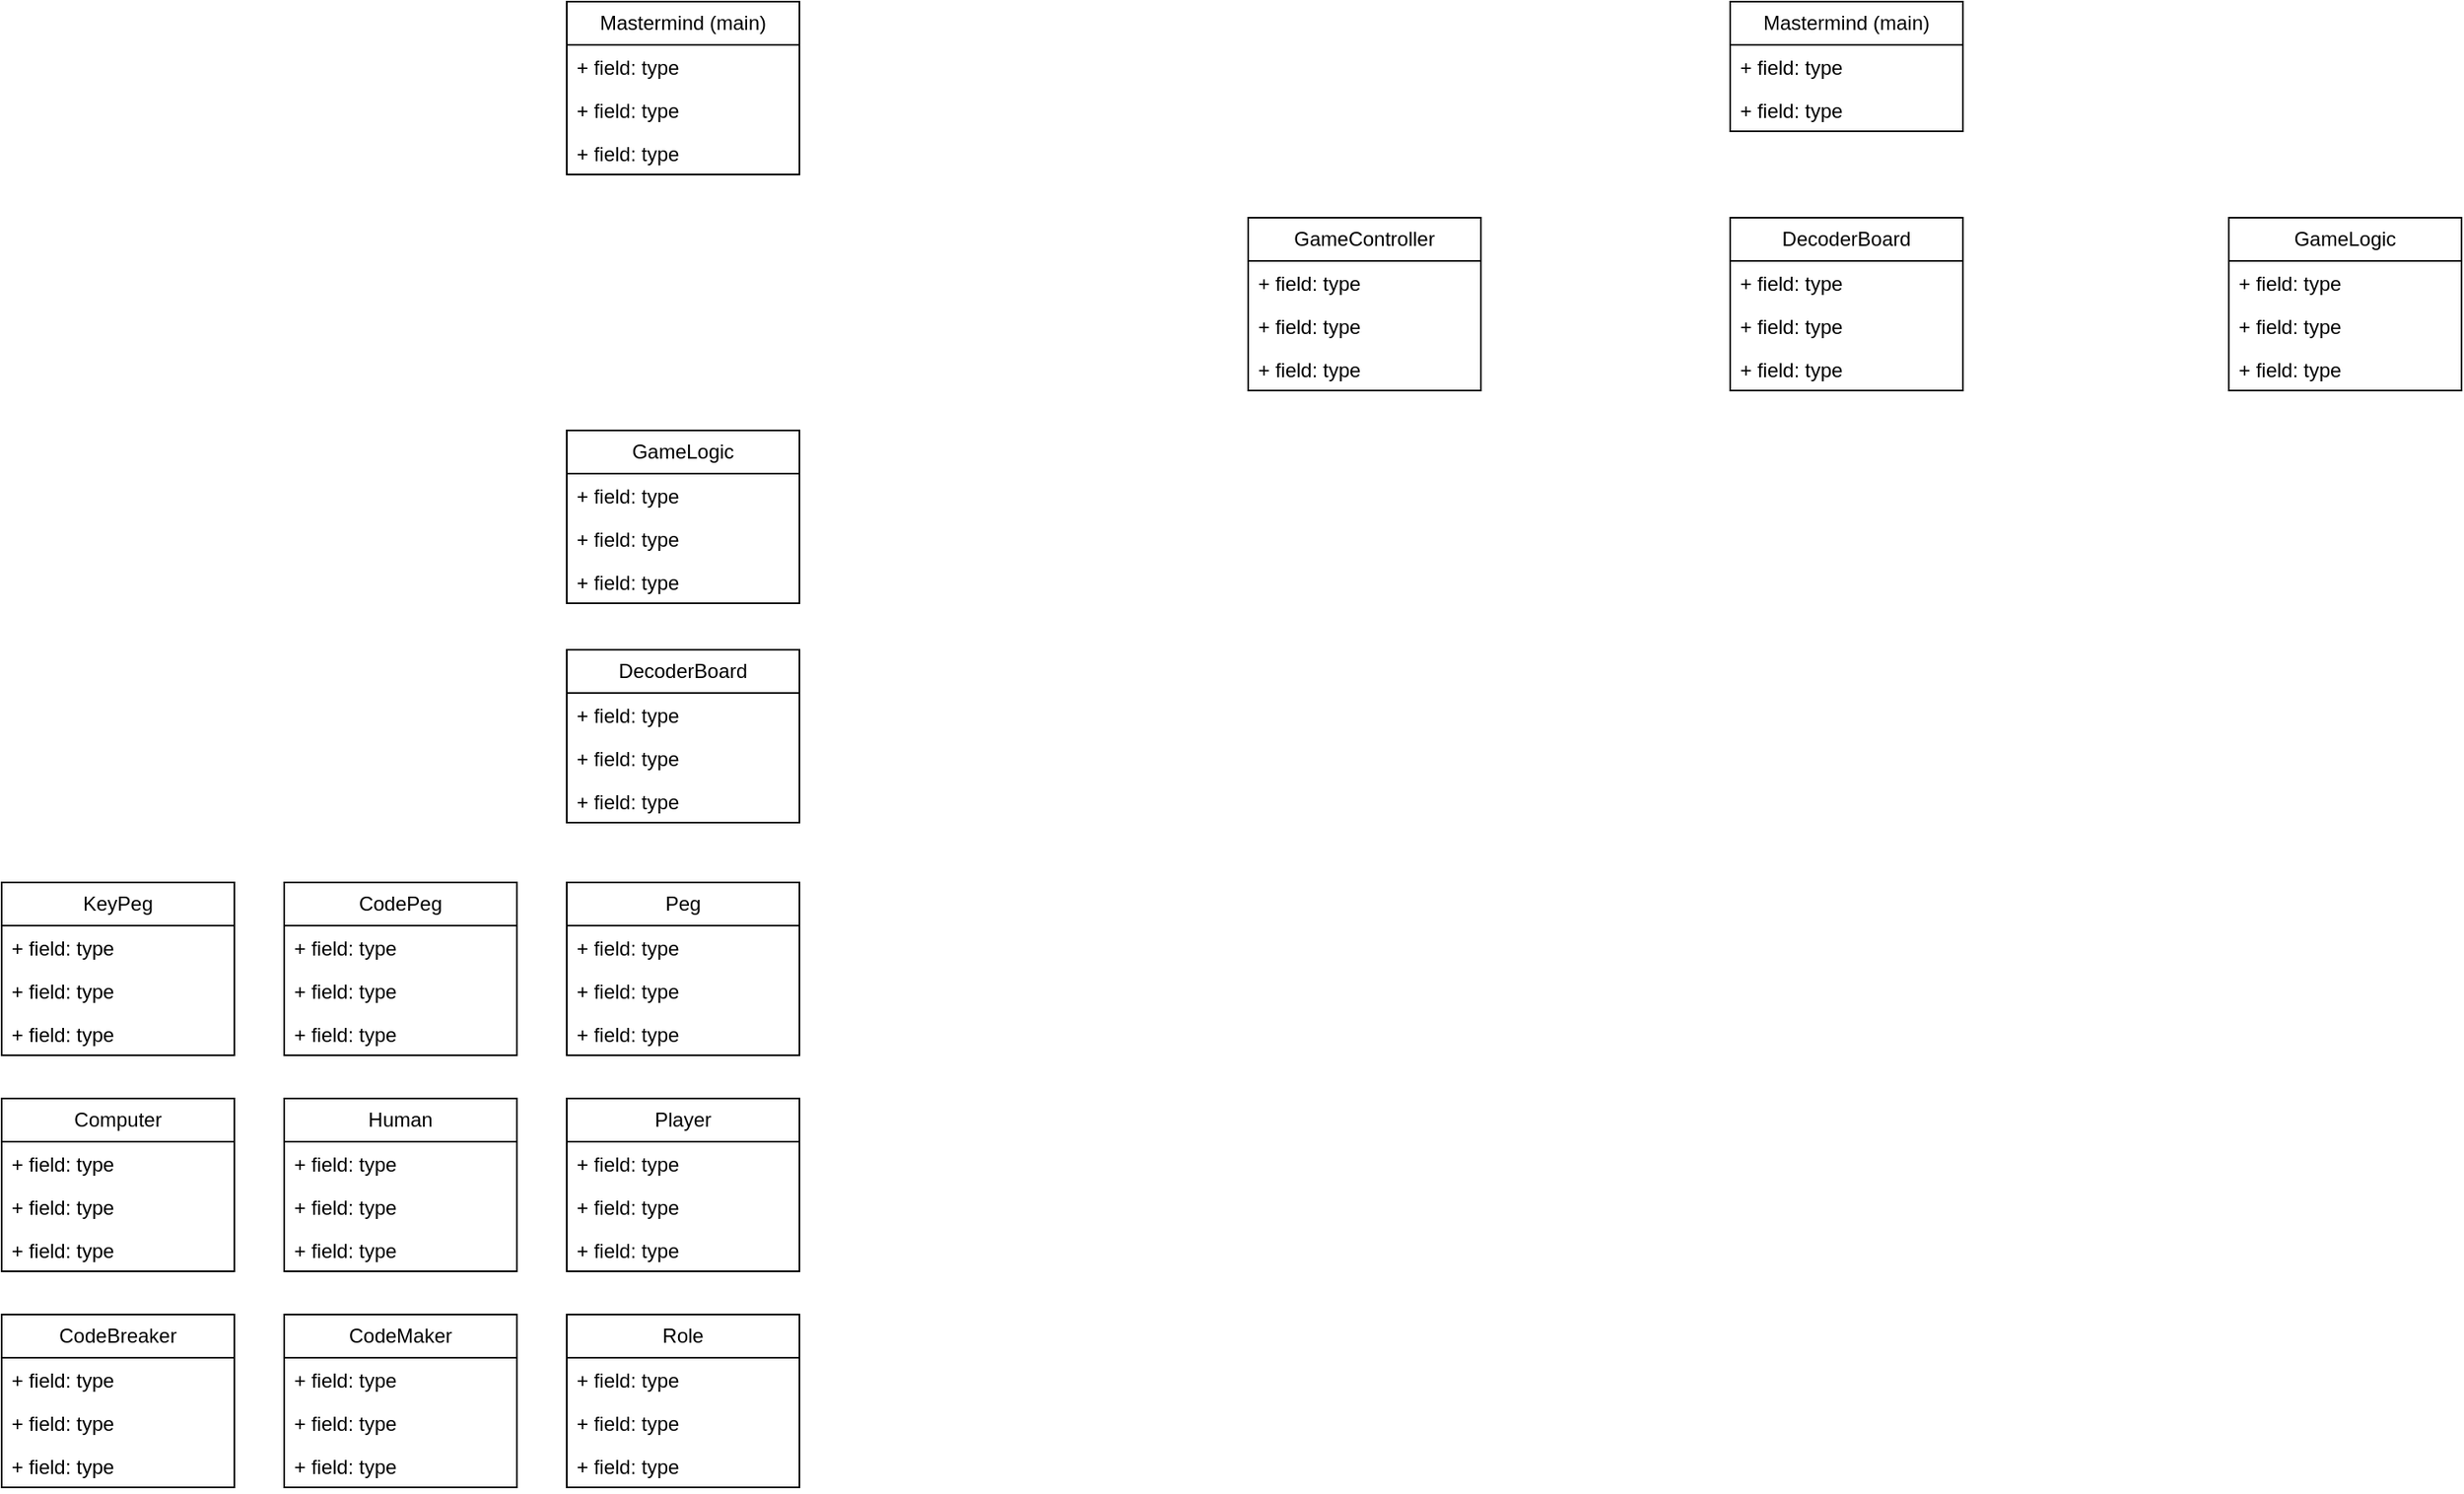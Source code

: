 <mxfile version="24.7.1" type="github">
  <diagram name="Page-1" id="ZshSO4ownrepfYjG7Jd_">
    <mxGraphModel dx="2603" dy="696" grid="1" gridSize="10" guides="1" tooltips="1" connect="1" arrows="1" fold="1" page="1" pageScale="1" pageWidth="1169" pageHeight="827" math="0" shadow="0">
      <root>
        <mxCell id="0" />
        <mxCell id="1" parent="0" />
        <mxCell id="9Viv94U3JfG2chc9FHKo-1" value="Peg" style="swimlane;fontStyle=0;childLayout=stackLayout;horizontal=1;startSize=26;fillColor=none;horizontalStack=0;resizeParent=1;resizeParentMax=0;resizeLast=0;collapsible=1;marginBottom=0;whiteSpace=wrap;html=1;" vertex="1" parent="1">
          <mxGeometry x="-210" y="540" width="140" height="104" as="geometry" />
        </mxCell>
        <mxCell id="9Viv94U3JfG2chc9FHKo-2" value="+ field: type" style="text;strokeColor=none;fillColor=none;align=left;verticalAlign=top;spacingLeft=4;spacingRight=4;overflow=hidden;rotatable=0;points=[[0,0.5],[1,0.5]];portConstraint=eastwest;whiteSpace=wrap;html=1;" vertex="1" parent="9Viv94U3JfG2chc9FHKo-1">
          <mxGeometry y="26" width="140" height="26" as="geometry" />
        </mxCell>
        <mxCell id="9Viv94U3JfG2chc9FHKo-3" value="+ field: type" style="text;strokeColor=none;fillColor=none;align=left;verticalAlign=top;spacingLeft=4;spacingRight=4;overflow=hidden;rotatable=0;points=[[0,0.5],[1,0.5]];portConstraint=eastwest;whiteSpace=wrap;html=1;" vertex="1" parent="9Viv94U3JfG2chc9FHKo-1">
          <mxGeometry y="52" width="140" height="26" as="geometry" />
        </mxCell>
        <mxCell id="9Viv94U3JfG2chc9FHKo-4" value="+ field: type" style="text;strokeColor=none;fillColor=none;align=left;verticalAlign=top;spacingLeft=4;spacingRight=4;overflow=hidden;rotatable=0;points=[[0,0.5],[1,0.5]];portConstraint=eastwest;whiteSpace=wrap;html=1;" vertex="1" parent="9Viv94U3JfG2chc9FHKo-1">
          <mxGeometry y="78" width="140" height="26" as="geometry" />
        </mxCell>
        <mxCell id="9Viv94U3JfG2chc9FHKo-5" value="CodePeg" style="swimlane;fontStyle=0;childLayout=stackLayout;horizontal=1;startSize=26;fillColor=none;horizontalStack=0;resizeParent=1;resizeParentMax=0;resizeLast=0;collapsible=1;marginBottom=0;whiteSpace=wrap;html=1;" vertex="1" parent="1">
          <mxGeometry x="-380" y="540" width="140" height="104" as="geometry" />
        </mxCell>
        <mxCell id="9Viv94U3JfG2chc9FHKo-6" value="+ field: type" style="text;strokeColor=none;fillColor=none;align=left;verticalAlign=top;spacingLeft=4;spacingRight=4;overflow=hidden;rotatable=0;points=[[0,0.5],[1,0.5]];portConstraint=eastwest;whiteSpace=wrap;html=1;" vertex="1" parent="9Viv94U3JfG2chc9FHKo-5">
          <mxGeometry y="26" width="140" height="26" as="geometry" />
        </mxCell>
        <mxCell id="9Viv94U3JfG2chc9FHKo-7" value="+ field: type" style="text;strokeColor=none;fillColor=none;align=left;verticalAlign=top;spacingLeft=4;spacingRight=4;overflow=hidden;rotatable=0;points=[[0,0.5],[1,0.5]];portConstraint=eastwest;whiteSpace=wrap;html=1;" vertex="1" parent="9Viv94U3JfG2chc9FHKo-5">
          <mxGeometry y="52" width="140" height="26" as="geometry" />
        </mxCell>
        <mxCell id="9Viv94U3JfG2chc9FHKo-8" value="+ field: type" style="text;strokeColor=none;fillColor=none;align=left;verticalAlign=top;spacingLeft=4;spacingRight=4;overflow=hidden;rotatable=0;points=[[0,0.5],[1,0.5]];portConstraint=eastwest;whiteSpace=wrap;html=1;" vertex="1" parent="9Viv94U3JfG2chc9FHKo-5">
          <mxGeometry y="78" width="140" height="26" as="geometry" />
        </mxCell>
        <mxCell id="9Viv94U3JfG2chc9FHKo-9" value="KeyPeg" style="swimlane;fontStyle=0;childLayout=stackLayout;horizontal=1;startSize=26;fillColor=none;horizontalStack=0;resizeParent=1;resizeParentMax=0;resizeLast=0;collapsible=1;marginBottom=0;whiteSpace=wrap;html=1;" vertex="1" parent="1">
          <mxGeometry x="-550" y="540" width="140" height="104" as="geometry" />
        </mxCell>
        <mxCell id="9Viv94U3JfG2chc9FHKo-10" value="+ field: type" style="text;strokeColor=none;fillColor=none;align=left;verticalAlign=top;spacingLeft=4;spacingRight=4;overflow=hidden;rotatable=0;points=[[0,0.5],[1,0.5]];portConstraint=eastwest;whiteSpace=wrap;html=1;" vertex="1" parent="9Viv94U3JfG2chc9FHKo-9">
          <mxGeometry y="26" width="140" height="26" as="geometry" />
        </mxCell>
        <mxCell id="9Viv94U3JfG2chc9FHKo-11" value="+ field: type" style="text;strokeColor=none;fillColor=none;align=left;verticalAlign=top;spacingLeft=4;spacingRight=4;overflow=hidden;rotatable=0;points=[[0,0.5],[1,0.5]];portConstraint=eastwest;whiteSpace=wrap;html=1;" vertex="1" parent="9Viv94U3JfG2chc9FHKo-9">
          <mxGeometry y="52" width="140" height="26" as="geometry" />
        </mxCell>
        <mxCell id="9Viv94U3JfG2chc9FHKo-12" value="+ field: type" style="text;strokeColor=none;fillColor=none;align=left;verticalAlign=top;spacingLeft=4;spacingRight=4;overflow=hidden;rotatable=0;points=[[0,0.5],[1,0.5]];portConstraint=eastwest;whiteSpace=wrap;html=1;" vertex="1" parent="9Viv94U3JfG2chc9FHKo-9">
          <mxGeometry y="78" width="140" height="26" as="geometry" />
        </mxCell>
        <mxCell id="9Viv94U3JfG2chc9FHKo-13" value="GameController" style="swimlane;fontStyle=0;childLayout=stackLayout;horizontal=1;startSize=26;fillColor=none;horizontalStack=0;resizeParent=1;resizeParentMax=0;resizeLast=0;collapsible=1;marginBottom=0;whiteSpace=wrap;html=1;" vertex="1" parent="1">
          <mxGeometry x="200" y="140" width="140" height="104" as="geometry" />
        </mxCell>
        <mxCell id="9Viv94U3JfG2chc9FHKo-14" value="+ field: type" style="text;strokeColor=none;fillColor=none;align=left;verticalAlign=top;spacingLeft=4;spacingRight=4;overflow=hidden;rotatable=0;points=[[0,0.5],[1,0.5]];portConstraint=eastwest;whiteSpace=wrap;html=1;" vertex="1" parent="9Viv94U3JfG2chc9FHKo-13">
          <mxGeometry y="26" width="140" height="26" as="geometry" />
        </mxCell>
        <mxCell id="9Viv94U3JfG2chc9FHKo-15" value="+ field: type" style="text;strokeColor=none;fillColor=none;align=left;verticalAlign=top;spacingLeft=4;spacingRight=4;overflow=hidden;rotatable=0;points=[[0,0.5],[1,0.5]];portConstraint=eastwest;whiteSpace=wrap;html=1;" vertex="1" parent="9Viv94U3JfG2chc9FHKo-13">
          <mxGeometry y="52" width="140" height="26" as="geometry" />
        </mxCell>
        <mxCell id="9Viv94U3JfG2chc9FHKo-16" value="+ field: type" style="text;strokeColor=none;fillColor=none;align=left;verticalAlign=top;spacingLeft=4;spacingRight=4;overflow=hidden;rotatable=0;points=[[0,0.5],[1,0.5]];portConstraint=eastwest;whiteSpace=wrap;html=1;" vertex="1" parent="9Viv94U3JfG2chc9FHKo-13">
          <mxGeometry y="78" width="140" height="26" as="geometry" />
        </mxCell>
        <mxCell id="9Viv94U3JfG2chc9FHKo-18" value="GameLogic" style="swimlane;fontStyle=0;childLayout=stackLayout;horizontal=1;startSize=26;fillColor=none;horizontalStack=0;resizeParent=1;resizeParentMax=0;resizeLast=0;collapsible=1;marginBottom=0;whiteSpace=wrap;html=1;" vertex="1" parent="1">
          <mxGeometry x="-210" y="268" width="140" height="104" as="geometry" />
        </mxCell>
        <mxCell id="9Viv94U3JfG2chc9FHKo-19" value="+ field: type" style="text;strokeColor=none;fillColor=none;align=left;verticalAlign=top;spacingLeft=4;spacingRight=4;overflow=hidden;rotatable=0;points=[[0,0.5],[1,0.5]];portConstraint=eastwest;whiteSpace=wrap;html=1;" vertex="1" parent="9Viv94U3JfG2chc9FHKo-18">
          <mxGeometry y="26" width="140" height="26" as="geometry" />
        </mxCell>
        <mxCell id="9Viv94U3JfG2chc9FHKo-20" value="+ field: type" style="text;strokeColor=none;fillColor=none;align=left;verticalAlign=top;spacingLeft=4;spacingRight=4;overflow=hidden;rotatable=0;points=[[0,0.5],[1,0.5]];portConstraint=eastwest;whiteSpace=wrap;html=1;" vertex="1" parent="9Viv94U3JfG2chc9FHKo-18">
          <mxGeometry y="52" width="140" height="26" as="geometry" />
        </mxCell>
        <mxCell id="9Viv94U3JfG2chc9FHKo-21" value="+ field: type" style="text;strokeColor=none;fillColor=none;align=left;verticalAlign=top;spacingLeft=4;spacingRight=4;overflow=hidden;rotatable=0;points=[[0,0.5],[1,0.5]];portConstraint=eastwest;whiteSpace=wrap;html=1;" vertex="1" parent="9Viv94U3JfG2chc9FHKo-18">
          <mxGeometry y="78" width="140" height="26" as="geometry" />
        </mxCell>
        <mxCell id="9Viv94U3JfG2chc9FHKo-27" value="Mastermind (main)" style="swimlane;fontStyle=0;childLayout=stackLayout;horizontal=1;startSize=26;fillColor=none;horizontalStack=0;resizeParent=1;resizeParentMax=0;resizeLast=0;collapsible=1;marginBottom=0;whiteSpace=wrap;html=1;" vertex="1" parent="1">
          <mxGeometry x="-210" y="10" width="140" height="104" as="geometry" />
        </mxCell>
        <mxCell id="9Viv94U3JfG2chc9FHKo-28" value="+ field: type" style="text;strokeColor=none;fillColor=none;align=left;verticalAlign=top;spacingLeft=4;spacingRight=4;overflow=hidden;rotatable=0;points=[[0,0.5],[1,0.5]];portConstraint=eastwest;whiteSpace=wrap;html=1;" vertex="1" parent="9Viv94U3JfG2chc9FHKo-27">
          <mxGeometry y="26" width="140" height="26" as="geometry" />
        </mxCell>
        <mxCell id="9Viv94U3JfG2chc9FHKo-29" value="+ field: type" style="text;strokeColor=none;fillColor=none;align=left;verticalAlign=top;spacingLeft=4;spacingRight=4;overflow=hidden;rotatable=0;points=[[0,0.5],[1,0.5]];portConstraint=eastwest;whiteSpace=wrap;html=1;" vertex="1" parent="9Viv94U3JfG2chc9FHKo-27">
          <mxGeometry y="52" width="140" height="26" as="geometry" />
        </mxCell>
        <mxCell id="9Viv94U3JfG2chc9FHKo-30" value="+ field: type" style="text;strokeColor=none;fillColor=none;align=left;verticalAlign=top;spacingLeft=4;spacingRight=4;overflow=hidden;rotatable=0;points=[[0,0.5],[1,0.5]];portConstraint=eastwest;whiteSpace=wrap;html=1;" vertex="1" parent="9Viv94U3JfG2chc9FHKo-27">
          <mxGeometry y="78" width="140" height="26" as="geometry" />
        </mxCell>
        <mxCell id="9Viv94U3JfG2chc9FHKo-32" value="DecoderBoard" style="swimlane;fontStyle=0;childLayout=stackLayout;horizontal=1;startSize=26;fillColor=none;horizontalStack=0;resizeParent=1;resizeParentMax=0;resizeLast=0;collapsible=1;marginBottom=0;whiteSpace=wrap;html=1;" vertex="1" parent="1">
          <mxGeometry x="-210" y="400" width="140" height="104" as="geometry" />
        </mxCell>
        <mxCell id="9Viv94U3JfG2chc9FHKo-33" value="+ field: type" style="text;strokeColor=none;fillColor=none;align=left;verticalAlign=top;spacingLeft=4;spacingRight=4;overflow=hidden;rotatable=0;points=[[0,0.5],[1,0.5]];portConstraint=eastwest;whiteSpace=wrap;html=1;" vertex="1" parent="9Viv94U3JfG2chc9FHKo-32">
          <mxGeometry y="26" width="140" height="26" as="geometry" />
        </mxCell>
        <mxCell id="9Viv94U3JfG2chc9FHKo-34" value="+ field: type" style="text;strokeColor=none;fillColor=none;align=left;verticalAlign=top;spacingLeft=4;spacingRight=4;overflow=hidden;rotatable=0;points=[[0,0.5],[1,0.5]];portConstraint=eastwest;whiteSpace=wrap;html=1;" vertex="1" parent="9Viv94U3JfG2chc9FHKo-32">
          <mxGeometry y="52" width="140" height="26" as="geometry" />
        </mxCell>
        <mxCell id="9Viv94U3JfG2chc9FHKo-35" value="+ field: type" style="text;strokeColor=none;fillColor=none;align=left;verticalAlign=top;spacingLeft=4;spacingRight=4;overflow=hidden;rotatable=0;points=[[0,0.5],[1,0.5]];portConstraint=eastwest;whiteSpace=wrap;html=1;" vertex="1" parent="9Viv94U3JfG2chc9FHKo-32">
          <mxGeometry y="78" width="140" height="26" as="geometry" />
        </mxCell>
        <mxCell id="9Viv94U3JfG2chc9FHKo-36" value="Player" style="swimlane;fontStyle=0;childLayout=stackLayout;horizontal=1;startSize=26;fillColor=none;horizontalStack=0;resizeParent=1;resizeParentMax=0;resizeLast=0;collapsible=1;marginBottom=0;whiteSpace=wrap;html=1;" vertex="1" parent="1">
          <mxGeometry x="-210" y="670" width="140" height="104" as="geometry" />
        </mxCell>
        <mxCell id="9Viv94U3JfG2chc9FHKo-37" value="+ field: type" style="text;strokeColor=none;fillColor=none;align=left;verticalAlign=top;spacingLeft=4;spacingRight=4;overflow=hidden;rotatable=0;points=[[0,0.5],[1,0.5]];portConstraint=eastwest;whiteSpace=wrap;html=1;" vertex="1" parent="9Viv94U3JfG2chc9FHKo-36">
          <mxGeometry y="26" width="140" height="26" as="geometry" />
        </mxCell>
        <mxCell id="9Viv94U3JfG2chc9FHKo-38" value="+ field: type" style="text;strokeColor=none;fillColor=none;align=left;verticalAlign=top;spacingLeft=4;spacingRight=4;overflow=hidden;rotatable=0;points=[[0,0.5],[1,0.5]];portConstraint=eastwest;whiteSpace=wrap;html=1;" vertex="1" parent="9Viv94U3JfG2chc9FHKo-36">
          <mxGeometry y="52" width="140" height="26" as="geometry" />
        </mxCell>
        <mxCell id="9Viv94U3JfG2chc9FHKo-39" value="+ field: type" style="text;strokeColor=none;fillColor=none;align=left;verticalAlign=top;spacingLeft=4;spacingRight=4;overflow=hidden;rotatable=0;points=[[0,0.5],[1,0.5]];portConstraint=eastwest;whiteSpace=wrap;html=1;" vertex="1" parent="9Viv94U3JfG2chc9FHKo-36">
          <mxGeometry y="78" width="140" height="26" as="geometry" />
        </mxCell>
        <mxCell id="9Viv94U3JfG2chc9FHKo-40" value="Human" style="swimlane;fontStyle=0;childLayout=stackLayout;horizontal=1;startSize=26;fillColor=none;horizontalStack=0;resizeParent=1;resizeParentMax=0;resizeLast=0;collapsible=1;marginBottom=0;whiteSpace=wrap;html=1;" vertex="1" parent="1">
          <mxGeometry x="-380" y="670" width="140" height="104" as="geometry" />
        </mxCell>
        <mxCell id="9Viv94U3JfG2chc9FHKo-41" value="+ field: type" style="text;strokeColor=none;fillColor=none;align=left;verticalAlign=top;spacingLeft=4;spacingRight=4;overflow=hidden;rotatable=0;points=[[0,0.5],[1,0.5]];portConstraint=eastwest;whiteSpace=wrap;html=1;" vertex="1" parent="9Viv94U3JfG2chc9FHKo-40">
          <mxGeometry y="26" width="140" height="26" as="geometry" />
        </mxCell>
        <mxCell id="9Viv94U3JfG2chc9FHKo-42" value="+ field: type" style="text;strokeColor=none;fillColor=none;align=left;verticalAlign=top;spacingLeft=4;spacingRight=4;overflow=hidden;rotatable=0;points=[[0,0.5],[1,0.5]];portConstraint=eastwest;whiteSpace=wrap;html=1;" vertex="1" parent="9Viv94U3JfG2chc9FHKo-40">
          <mxGeometry y="52" width="140" height="26" as="geometry" />
        </mxCell>
        <mxCell id="9Viv94U3JfG2chc9FHKo-43" value="+ field: type" style="text;strokeColor=none;fillColor=none;align=left;verticalAlign=top;spacingLeft=4;spacingRight=4;overflow=hidden;rotatable=0;points=[[0,0.5],[1,0.5]];portConstraint=eastwest;whiteSpace=wrap;html=1;" vertex="1" parent="9Viv94U3JfG2chc9FHKo-40">
          <mxGeometry y="78" width="140" height="26" as="geometry" />
        </mxCell>
        <mxCell id="9Viv94U3JfG2chc9FHKo-44" value="Computer" style="swimlane;fontStyle=0;childLayout=stackLayout;horizontal=1;startSize=26;fillColor=none;horizontalStack=0;resizeParent=1;resizeParentMax=0;resizeLast=0;collapsible=1;marginBottom=0;whiteSpace=wrap;html=1;" vertex="1" parent="1">
          <mxGeometry x="-550" y="670" width="140" height="104" as="geometry" />
        </mxCell>
        <mxCell id="9Viv94U3JfG2chc9FHKo-45" value="+ field: type" style="text;strokeColor=none;fillColor=none;align=left;verticalAlign=top;spacingLeft=4;spacingRight=4;overflow=hidden;rotatable=0;points=[[0,0.5],[1,0.5]];portConstraint=eastwest;whiteSpace=wrap;html=1;" vertex="1" parent="9Viv94U3JfG2chc9FHKo-44">
          <mxGeometry y="26" width="140" height="26" as="geometry" />
        </mxCell>
        <mxCell id="9Viv94U3JfG2chc9FHKo-46" value="+ field: type" style="text;strokeColor=none;fillColor=none;align=left;verticalAlign=top;spacingLeft=4;spacingRight=4;overflow=hidden;rotatable=0;points=[[0,0.5],[1,0.5]];portConstraint=eastwest;whiteSpace=wrap;html=1;" vertex="1" parent="9Viv94U3JfG2chc9FHKo-44">
          <mxGeometry y="52" width="140" height="26" as="geometry" />
        </mxCell>
        <mxCell id="9Viv94U3JfG2chc9FHKo-47" value="+ field: type" style="text;strokeColor=none;fillColor=none;align=left;verticalAlign=top;spacingLeft=4;spacingRight=4;overflow=hidden;rotatable=0;points=[[0,0.5],[1,0.5]];portConstraint=eastwest;whiteSpace=wrap;html=1;" vertex="1" parent="9Viv94U3JfG2chc9FHKo-44">
          <mxGeometry y="78" width="140" height="26" as="geometry" />
        </mxCell>
        <mxCell id="9Viv94U3JfG2chc9FHKo-48" value="Mastermind (main)" style="swimlane;fontStyle=0;childLayout=stackLayout;horizontal=1;startSize=26;fillColor=none;horizontalStack=0;resizeParent=1;resizeParentMax=0;resizeLast=0;collapsible=1;marginBottom=0;whiteSpace=wrap;html=1;" vertex="1" parent="1">
          <mxGeometry x="490" y="10" width="140" height="78" as="geometry" />
        </mxCell>
        <mxCell id="9Viv94U3JfG2chc9FHKo-49" value="+ field: type" style="text;strokeColor=none;fillColor=none;align=left;verticalAlign=top;spacingLeft=4;spacingRight=4;overflow=hidden;rotatable=0;points=[[0,0.5],[1,0.5]];portConstraint=eastwest;whiteSpace=wrap;html=1;" vertex="1" parent="9Viv94U3JfG2chc9FHKo-48">
          <mxGeometry y="26" width="140" height="26" as="geometry" />
        </mxCell>
        <mxCell id="9Viv94U3JfG2chc9FHKo-50" value="+ field: type" style="text;strokeColor=none;fillColor=none;align=left;verticalAlign=top;spacingLeft=4;spacingRight=4;overflow=hidden;rotatable=0;points=[[0,0.5],[1,0.5]];portConstraint=eastwest;whiteSpace=wrap;html=1;" vertex="1" parent="9Viv94U3JfG2chc9FHKo-48">
          <mxGeometry y="52" width="140" height="26" as="geometry" />
        </mxCell>
        <mxCell id="9Viv94U3JfG2chc9FHKo-52" value="GameLogic" style="swimlane;fontStyle=0;childLayout=stackLayout;horizontal=1;startSize=26;fillColor=none;horizontalStack=0;resizeParent=1;resizeParentMax=0;resizeLast=0;collapsible=1;marginBottom=0;whiteSpace=wrap;html=1;" vertex="1" parent="1">
          <mxGeometry x="790" y="140" width="140" height="104" as="geometry" />
        </mxCell>
        <mxCell id="9Viv94U3JfG2chc9FHKo-53" value="+ field: type" style="text;strokeColor=none;fillColor=none;align=left;verticalAlign=top;spacingLeft=4;spacingRight=4;overflow=hidden;rotatable=0;points=[[0,0.5],[1,0.5]];portConstraint=eastwest;whiteSpace=wrap;html=1;" vertex="1" parent="9Viv94U3JfG2chc9FHKo-52">
          <mxGeometry y="26" width="140" height="26" as="geometry" />
        </mxCell>
        <mxCell id="9Viv94U3JfG2chc9FHKo-54" value="+ field: type" style="text;strokeColor=none;fillColor=none;align=left;verticalAlign=top;spacingLeft=4;spacingRight=4;overflow=hidden;rotatable=0;points=[[0,0.5],[1,0.5]];portConstraint=eastwest;whiteSpace=wrap;html=1;" vertex="1" parent="9Viv94U3JfG2chc9FHKo-52">
          <mxGeometry y="52" width="140" height="26" as="geometry" />
        </mxCell>
        <mxCell id="9Viv94U3JfG2chc9FHKo-55" value="+ field: type" style="text;strokeColor=none;fillColor=none;align=left;verticalAlign=top;spacingLeft=4;spacingRight=4;overflow=hidden;rotatable=0;points=[[0,0.5],[1,0.5]];portConstraint=eastwest;whiteSpace=wrap;html=1;" vertex="1" parent="9Viv94U3JfG2chc9FHKo-52">
          <mxGeometry y="78" width="140" height="26" as="geometry" />
        </mxCell>
        <mxCell id="9Viv94U3JfG2chc9FHKo-56" value="DecoderBoard" style="swimlane;fontStyle=0;childLayout=stackLayout;horizontal=1;startSize=26;fillColor=none;horizontalStack=0;resizeParent=1;resizeParentMax=0;resizeLast=0;collapsible=1;marginBottom=0;whiteSpace=wrap;html=1;" vertex="1" parent="1">
          <mxGeometry x="490" y="140" width="140" height="104" as="geometry" />
        </mxCell>
        <mxCell id="9Viv94U3JfG2chc9FHKo-57" value="+ field: type" style="text;strokeColor=none;fillColor=none;align=left;verticalAlign=top;spacingLeft=4;spacingRight=4;overflow=hidden;rotatable=0;points=[[0,0.5],[1,0.5]];portConstraint=eastwest;whiteSpace=wrap;html=1;" vertex="1" parent="9Viv94U3JfG2chc9FHKo-56">
          <mxGeometry y="26" width="140" height="26" as="geometry" />
        </mxCell>
        <mxCell id="9Viv94U3JfG2chc9FHKo-58" value="+ field: type" style="text;strokeColor=none;fillColor=none;align=left;verticalAlign=top;spacingLeft=4;spacingRight=4;overflow=hidden;rotatable=0;points=[[0,0.5],[1,0.5]];portConstraint=eastwest;whiteSpace=wrap;html=1;" vertex="1" parent="9Viv94U3JfG2chc9FHKo-56">
          <mxGeometry y="52" width="140" height="26" as="geometry" />
        </mxCell>
        <mxCell id="9Viv94U3JfG2chc9FHKo-59" value="+ field: type" style="text;strokeColor=none;fillColor=none;align=left;verticalAlign=top;spacingLeft=4;spacingRight=4;overflow=hidden;rotatable=0;points=[[0,0.5],[1,0.5]];portConstraint=eastwest;whiteSpace=wrap;html=1;" vertex="1" parent="9Viv94U3JfG2chc9FHKo-56">
          <mxGeometry y="78" width="140" height="26" as="geometry" />
        </mxCell>
        <mxCell id="9Viv94U3JfG2chc9FHKo-60" value="CodeBreaker" style="swimlane;fontStyle=0;childLayout=stackLayout;horizontal=1;startSize=26;fillColor=none;horizontalStack=0;resizeParent=1;resizeParentMax=0;resizeLast=0;collapsible=1;marginBottom=0;whiteSpace=wrap;html=1;" vertex="1" parent="1">
          <mxGeometry x="-550" y="800" width="140" height="104" as="geometry" />
        </mxCell>
        <mxCell id="9Viv94U3JfG2chc9FHKo-61" value="+ field: type" style="text;strokeColor=none;fillColor=none;align=left;verticalAlign=top;spacingLeft=4;spacingRight=4;overflow=hidden;rotatable=0;points=[[0,0.5],[1,0.5]];portConstraint=eastwest;whiteSpace=wrap;html=1;" vertex="1" parent="9Viv94U3JfG2chc9FHKo-60">
          <mxGeometry y="26" width="140" height="26" as="geometry" />
        </mxCell>
        <mxCell id="9Viv94U3JfG2chc9FHKo-62" value="+ field: type" style="text;strokeColor=none;fillColor=none;align=left;verticalAlign=top;spacingLeft=4;spacingRight=4;overflow=hidden;rotatable=0;points=[[0,0.5],[1,0.5]];portConstraint=eastwest;whiteSpace=wrap;html=1;" vertex="1" parent="9Viv94U3JfG2chc9FHKo-60">
          <mxGeometry y="52" width="140" height="26" as="geometry" />
        </mxCell>
        <mxCell id="9Viv94U3JfG2chc9FHKo-63" value="+ field: type" style="text;strokeColor=none;fillColor=none;align=left;verticalAlign=top;spacingLeft=4;spacingRight=4;overflow=hidden;rotatable=0;points=[[0,0.5],[1,0.5]];portConstraint=eastwest;whiteSpace=wrap;html=1;" vertex="1" parent="9Viv94U3JfG2chc9FHKo-60">
          <mxGeometry y="78" width="140" height="26" as="geometry" />
        </mxCell>
        <mxCell id="9Viv94U3JfG2chc9FHKo-64" value="CodeMaker" style="swimlane;fontStyle=0;childLayout=stackLayout;horizontal=1;startSize=26;fillColor=none;horizontalStack=0;resizeParent=1;resizeParentMax=0;resizeLast=0;collapsible=1;marginBottom=0;whiteSpace=wrap;html=1;" vertex="1" parent="1">
          <mxGeometry x="-380" y="800" width="140" height="104" as="geometry" />
        </mxCell>
        <mxCell id="9Viv94U3JfG2chc9FHKo-65" value="+ field: type" style="text;strokeColor=none;fillColor=none;align=left;verticalAlign=top;spacingLeft=4;spacingRight=4;overflow=hidden;rotatable=0;points=[[0,0.5],[1,0.5]];portConstraint=eastwest;whiteSpace=wrap;html=1;" vertex="1" parent="9Viv94U3JfG2chc9FHKo-64">
          <mxGeometry y="26" width="140" height="26" as="geometry" />
        </mxCell>
        <mxCell id="9Viv94U3JfG2chc9FHKo-66" value="+ field: type" style="text;strokeColor=none;fillColor=none;align=left;verticalAlign=top;spacingLeft=4;spacingRight=4;overflow=hidden;rotatable=0;points=[[0,0.5],[1,0.5]];portConstraint=eastwest;whiteSpace=wrap;html=1;" vertex="1" parent="9Viv94U3JfG2chc9FHKo-64">
          <mxGeometry y="52" width="140" height="26" as="geometry" />
        </mxCell>
        <mxCell id="9Viv94U3JfG2chc9FHKo-67" value="+ field: type" style="text;strokeColor=none;fillColor=none;align=left;verticalAlign=top;spacingLeft=4;spacingRight=4;overflow=hidden;rotatable=0;points=[[0,0.5],[1,0.5]];portConstraint=eastwest;whiteSpace=wrap;html=1;" vertex="1" parent="9Viv94U3JfG2chc9FHKo-64">
          <mxGeometry y="78" width="140" height="26" as="geometry" />
        </mxCell>
        <mxCell id="9Viv94U3JfG2chc9FHKo-68" value="Role" style="swimlane;fontStyle=0;childLayout=stackLayout;horizontal=1;startSize=26;fillColor=none;horizontalStack=0;resizeParent=1;resizeParentMax=0;resizeLast=0;collapsible=1;marginBottom=0;whiteSpace=wrap;html=1;" vertex="1" parent="1">
          <mxGeometry x="-210" y="800" width="140" height="104" as="geometry" />
        </mxCell>
        <mxCell id="9Viv94U3JfG2chc9FHKo-69" value="+ field: type" style="text;strokeColor=none;fillColor=none;align=left;verticalAlign=top;spacingLeft=4;spacingRight=4;overflow=hidden;rotatable=0;points=[[0,0.5],[1,0.5]];portConstraint=eastwest;whiteSpace=wrap;html=1;" vertex="1" parent="9Viv94U3JfG2chc9FHKo-68">
          <mxGeometry y="26" width="140" height="26" as="geometry" />
        </mxCell>
        <mxCell id="9Viv94U3JfG2chc9FHKo-70" value="+ field: type" style="text;strokeColor=none;fillColor=none;align=left;verticalAlign=top;spacingLeft=4;spacingRight=4;overflow=hidden;rotatable=0;points=[[0,0.5],[1,0.5]];portConstraint=eastwest;whiteSpace=wrap;html=1;" vertex="1" parent="9Viv94U3JfG2chc9FHKo-68">
          <mxGeometry y="52" width="140" height="26" as="geometry" />
        </mxCell>
        <mxCell id="9Viv94U3JfG2chc9FHKo-71" value="+ field: type" style="text;strokeColor=none;fillColor=none;align=left;verticalAlign=top;spacingLeft=4;spacingRight=4;overflow=hidden;rotatable=0;points=[[0,0.5],[1,0.5]];portConstraint=eastwest;whiteSpace=wrap;html=1;" vertex="1" parent="9Viv94U3JfG2chc9FHKo-68">
          <mxGeometry y="78" width="140" height="26" as="geometry" />
        </mxCell>
      </root>
    </mxGraphModel>
  </diagram>
</mxfile>
